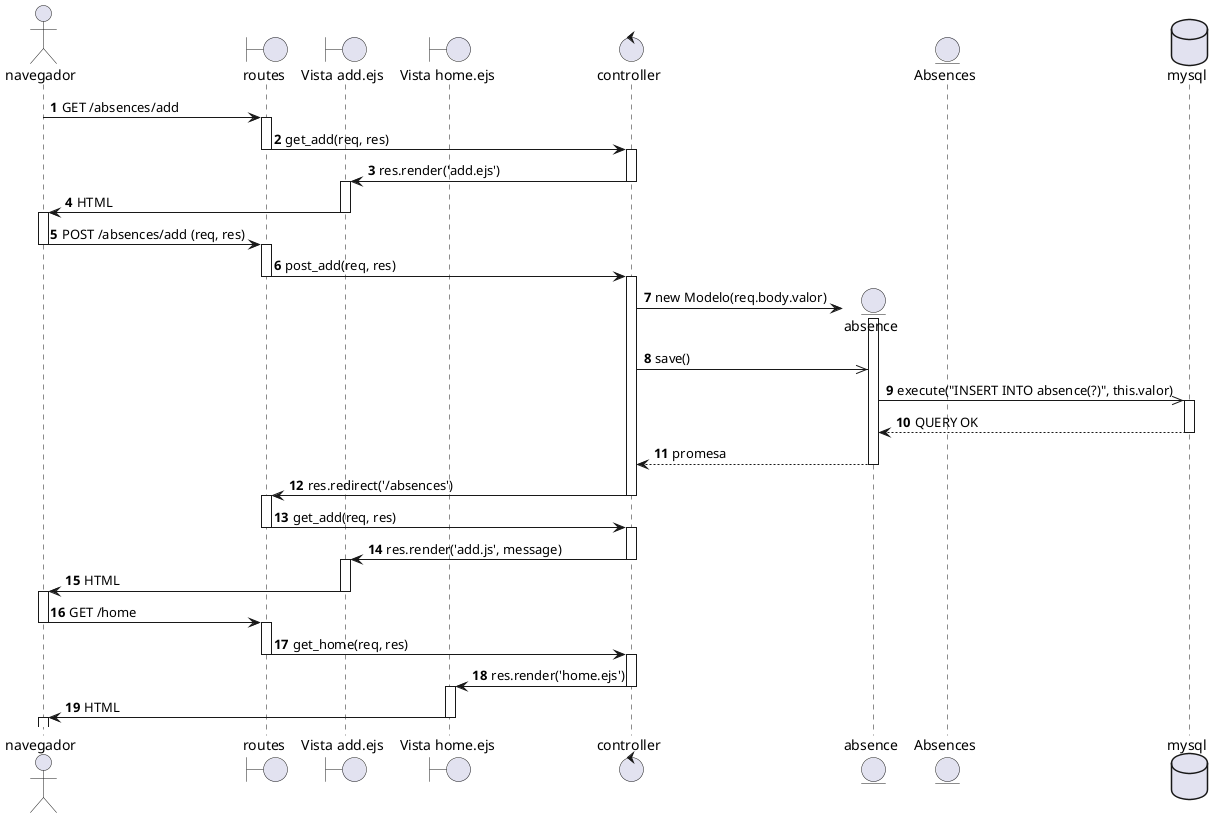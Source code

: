 @startuml

actor navegador
boundary routes
boundary "Vista add.ejs" as add
boundary "Vista home.ejs" as home
control controller

autonumber
navegador -> routes: GET /absences/add
activate routes
routes -> controller: get_add(req, res)
deactivate routes
activate controller
controller -> add: res.render('add.ejs')
deactivate controller
activate add
add -> navegador: HTML
deactivate add
activate navegador

navegador -> routes: POST /absences/add (req, res)
deactivate navegador
activate routes
routes -> controller: post_add(req, res)
deactivate routes
activate controller

create entity absence
controller -> absence: new Modelo(req.body.valor)
activate absence
controller ->> absence: save()


entity Absences
database mysql

absence ->> mysql: execute("INSERT INTO absence(?)", this.valor)
activate mysql
mysql --> absence: QUERY OK
deactivate mysql
absence--> controller: promesa
deactivate absence

controller -> routes: res.redirect('/absences')
deactivate controller
activate routes
routes -> controller: get_add(req, res)
deactivate routes
activate controller
controller -> add: res.render('add.js', message)
deactivate controller
activate add
add -> navegador: HTML
deactivate add
activate navegador
navegador -> routes: GET /home
deactivate navegador
activate routes
routes -> controller:get_home(req, res)
deactivate routes
activate controller
controller -> home: res.render('home.ejs')
deactivate controller
activate home
home -> navegador: HTML
deactivate home
activate navegador

@enduml